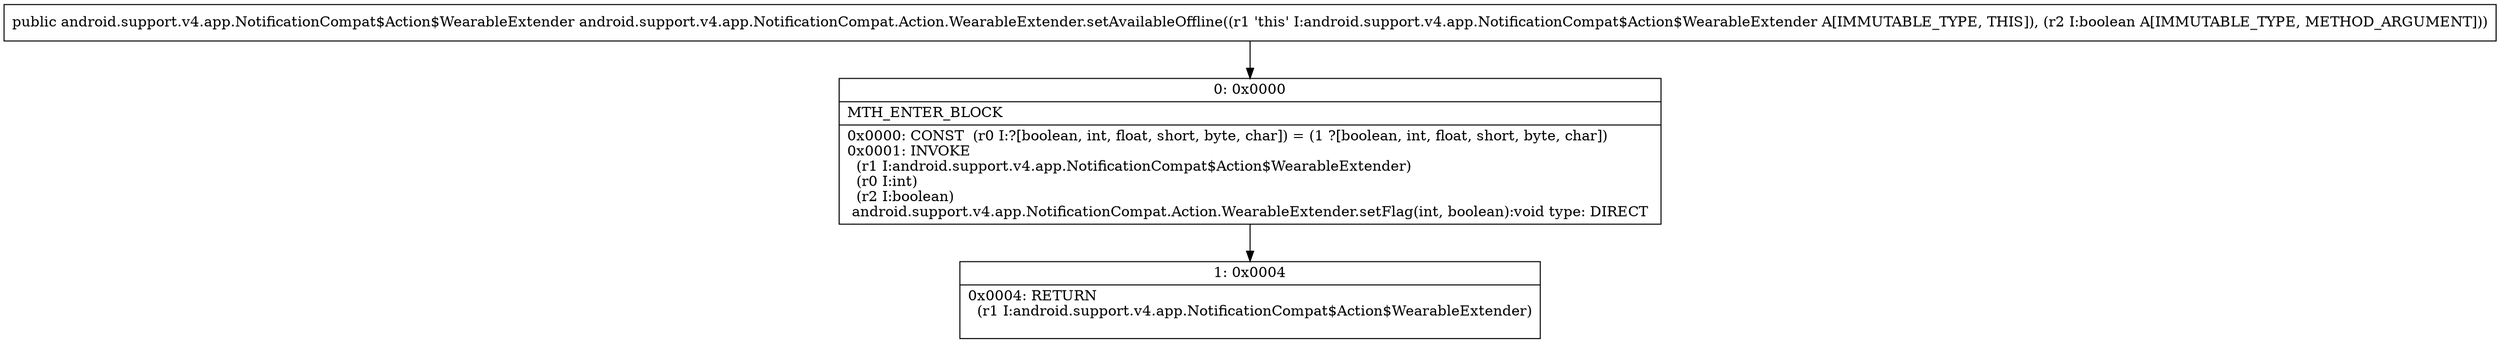 digraph "CFG forandroid.support.v4.app.NotificationCompat.Action.WearableExtender.setAvailableOffline(Z)Landroid\/support\/v4\/app\/NotificationCompat$Action$WearableExtender;" {
Node_0 [shape=record,label="{0\:\ 0x0000|MTH_ENTER_BLOCK\l|0x0000: CONST  (r0 I:?[boolean, int, float, short, byte, char]) = (1 ?[boolean, int, float, short, byte, char]) \l0x0001: INVOKE  \l  (r1 I:android.support.v4.app.NotificationCompat$Action$WearableExtender)\l  (r0 I:int)\l  (r2 I:boolean)\l android.support.v4.app.NotificationCompat.Action.WearableExtender.setFlag(int, boolean):void type: DIRECT \l}"];
Node_1 [shape=record,label="{1\:\ 0x0004|0x0004: RETURN  \l  (r1 I:android.support.v4.app.NotificationCompat$Action$WearableExtender)\l \l}"];
MethodNode[shape=record,label="{public android.support.v4.app.NotificationCompat$Action$WearableExtender android.support.v4.app.NotificationCompat.Action.WearableExtender.setAvailableOffline((r1 'this' I:android.support.v4.app.NotificationCompat$Action$WearableExtender A[IMMUTABLE_TYPE, THIS]), (r2 I:boolean A[IMMUTABLE_TYPE, METHOD_ARGUMENT])) }"];
MethodNode -> Node_0;
Node_0 -> Node_1;
}

